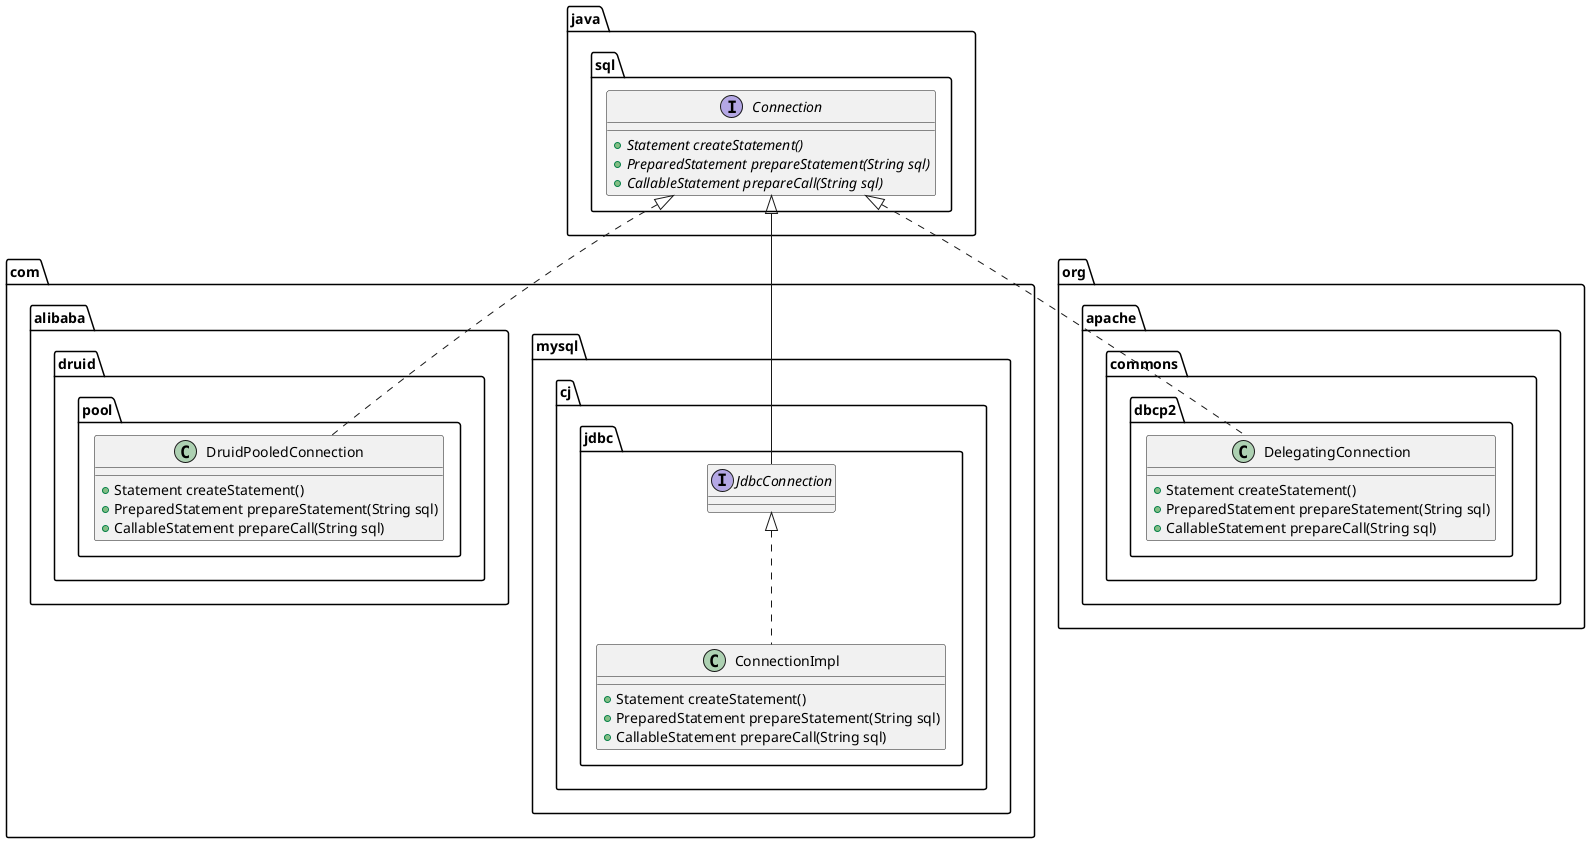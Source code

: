 @startuml
'https://plantuml.com/class-diagram

interface java.sql.Connection {
    + {abstract} Statement createStatement()
    + {abstract} PreparedStatement prepareStatement(String sql)
    + {abstract} CallableStatement prepareCall(String sql)
}

interface com.mysql.cj.jdbc.JdbcConnection extends java.sql.Connection {
}

class com.mysql.cj.jdbc.ConnectionImpl implements com.mysql.cj.jdbc.JdbcConnection {
    + Statement createStatement()
    + PreparedStatement prepareStatement(String sql)
    + CallableStatement prepareCall(String sql)
}

class com.alibaba.druid.pool.DruidPooledConnection implements java.sql.Connection {
    + Statement createStatement()
    + PreparedStatement prepareStatement(String sql)
    + CallableStatement prepareCall(String sql)
}

class org.apache.commons.dbcp2.DelegatingConnection implements java.sql.Connection {
    + Statement createStatement()
    + PreparedStatement prepareStatement(String sql)
    + CallableStatement prepareCall(String sql)
}

@enduml